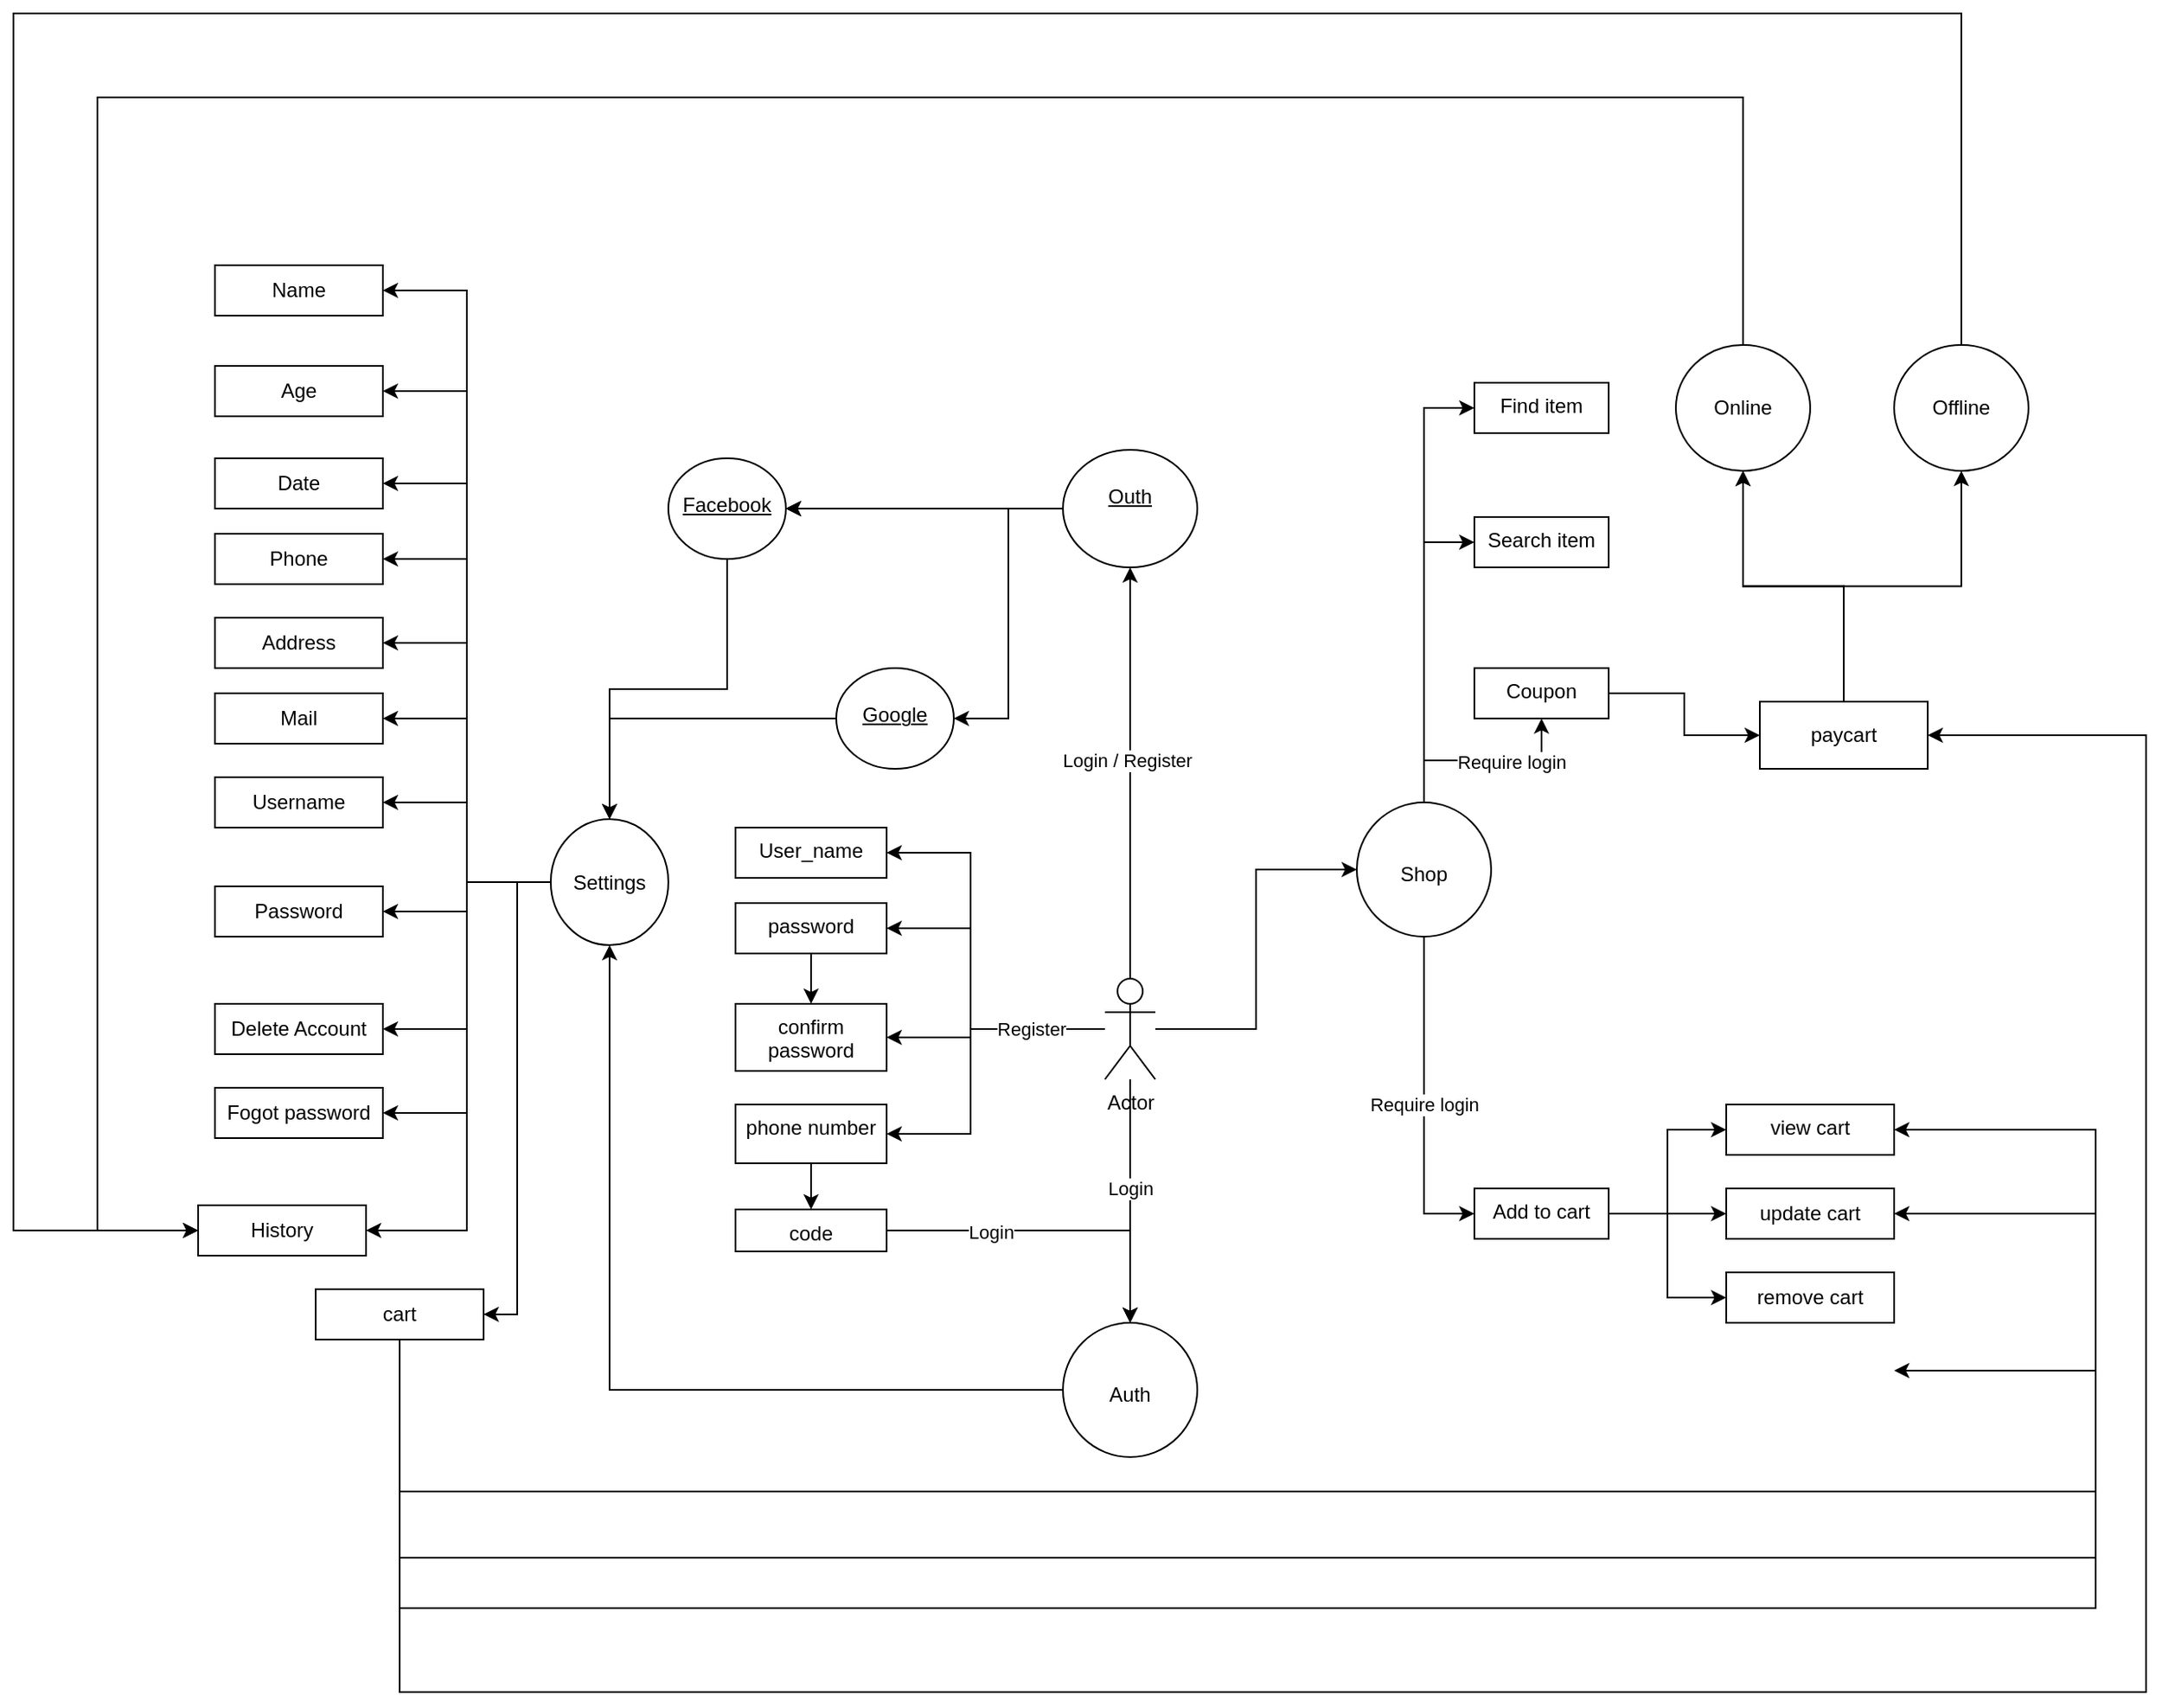<mxfile version="22.0.4" type="github">
  <diagram name="Page-1" id="a7904f86-f2b4-8e86-fa97-74104820619b">
    <mxGraphModel dx="1969" dy="1309" grid="1" gridSize="10" guides="1" tooltips="1" connect="1" arrows="1" fold="1" page="1" pageScale="1" pageWidth="1100" pageHeight="850" background="none" math="0" shadow="0">
      <root>
        <mxCell id="0" />
        <mxCell id="1" parent="0" />
        <mxCell id="LfVO2MUX2bvUjFJGlF8E-5" value="" style="edgeStyle=orthogonalEdgeStyle;rounded=0;orthogonalLoop=1;jettySize=auto;html=1;" parent="1" source="LfVO2MUX2bvUjFJGlF8E-2" target="LfVO2MUX2bvUjFJGlF8E-4" edge="1">
          <mxGeometry relative="1" as="geometry">
            <Array as="points">
              <mxPoint x="505" y="690" />
              <mxPoint x="505" y="690" />
            </Array>
          </mxGeometry>
        </mxCell>
        <mxCell id="HKZq3aPh20wgz_vlOcmp-16" value="Login" style="edgeLabel;html=1;align=center;verticalAlign=middle;resizable=0;points=[];" vertex="1" connectable="0" parent="LfVO2MUX2bvUjFJGlF8E-5">
          <mxGeometry x="-0.119" y="-1" relative="1" as="geometry">
            <mxPoint x="1" y="1" as="offset" />
          </mxGeometry>
        </mxCell>
        <mxCell id="LfVO2MUX2bvUjFJGlF8E-7" value="" style="edgeStyle=orthogonalEdgeStyle;rounded=0;orthogonalLoop=1;jettySize=auto;html=1;" parent="1" source="LfVO2MUX2bvUjFJGlF8E-2" target="LfVO2MUX2bvUjFJGlF8E-6" edge="1">
          <mxGeometry relative="1" as="geometry">
            <Array as="points">
              <mxPoint x="505" y="360" />
              <mxPoint x="505" y="360" />
            </Array>
          </mxGeometry>
        </mxCell>
        <mxCell id="HKZq3aPh20wgz_vlOcmp-15" value="Login / Register" style="edgeLabel;html=1;align=center;verticalAlign=middle;resizable=0;points=[];" vertex="1" connectable="0" parent="LfVO2MUX2bvUjFJGlF8E-7">
          <mxGeometry x="0.065" y="2" relative="1" as="geometry">
            <mxPoint as="offset" />
          </mxGeometry>
        </mxCell>
        <mxCell id="HKZq3aPh20wgz_vlOcmp-6" style="edgeStyle=orthogonalEdgeStyle;rounded=0;orthogonalLoop=1;jettySize=auto;html=1;entryX=0;entryY=0.5;entryDx=0;entryDy=0;" edge="1" parent="1" source="LfVO2MUX2bvUjFJGlF8E-2" target="LfVO2MUX2bvUjFJGlF8E-50">
          <mxGeometry relative="1" as="geometry" />
        </mxCell>
        <mxCell id="HKZq3aPh20wgz_vlOcmp-22" value="" style="edgeStyle=orthogonalEdgeStyle;rounded=0;orthogonalLoop=1;jettySize=auto;html=1;entryX=1;entryY=0.5;entryDx=0;entryDy=0;" edge="1" parent="1" source="LfVO2MUX2bvUjFJGlF8E-2" target="HKZq3aPh20wgz_vlOcmp-21">
          <mxGeometry relative="1" as="geometry">
            <Array as="points">
              <mxPoint x="410" y="575" />
              <mxPoint x="410" y="470" />
            </Array>
          </mxGeometry>
        </mxCell>
        <mxCell id="HKZq3aPh20wgz_vlOcmp-27" style="edgeStyle=orthogonalEdgeStyle;rounded=0;orthogonalLoop=1;jettySize=auto;html=1;entryX=1;entryY=0.5;entryDx=0;entryDy=0;" edge="1" parent="1" source="LfVO2MUX2bvUjFJGlF8E-2" target="HKZq3aPh20wgz_vlOcmp-23">
          <mxGeometry relative="1" as="geometry">
            <Array as="points">
              <mxPoint x="410" y="575" />
              <mxPoint x="410" y="515" />
            </Array>
          </mxGeometry>
        </mxCell>
        <mxCell id="HKZq3aPh20wgz_vlOcmp-28" style="edgeStyle=orthogonalEdgeStyle;rounded=0;orthogonalLoop=1;jettySize=auto;html=1;entryX=1;entryY=0.5;entryDx=0;entryDy=0;" edge="1" parent="1" source="LfVO2MUX2bvUjFJGlF8E-2" target="HKZq3aPh20wgz_vlOcmp-24">
          <mxGeometry relative="1" as="geometry">
            <Array as="points">
              <mxPoint x="410" y="575" />
              <mxPoint x="410" y="580" />
            </Array>
          </mxGeometry>
        </mxCell>
        <mxCell id="HKZq3aPh20wgz_vlOcmp-29" style="edgeStyle=orthogonalEdgeStyle;rounded=0;orthogonalLoop=1;jettySize=auto;html=1;entryX=1;entryY=0.5;entryDx=0;entryDy=0;" edge="1" parent="1" source="LfVO2MUX2bvUjFJGlF8E-2" target="HKZq3aPh20wgz_vlOcmp-25">
          <mxGeometry relative="1" as="geometry">
            <Array as="points">
              <mxPoint x="410" y="575" />
              <mxPoint x="410" y="637" />
            </Array>
          </mxGeometry>
        </mxCell>
        <mxCell id="HKZq3aPh20wgz_vlOcmp-31" value="Register" style="edgeLabel;html=1;align=center;verticalAlign=middle;resizable=0;points=[];" vertex="1" connectable="0" parent="HKZq3aPh20wgz_vlOcmp-29">
          <mxGeometry x="-0.685" y="-2" relative="1" as="geometry">
            <mxPoint x="-14" y="2" as="offset" />
          </mxGeometry>
        </mxCell>
        <mxCell id="LfVO2MUX2bvUjFJGlF8E-2" value="Actor" style="shape=umlActor;verticalLabelPosition=bottom;verticalAlign=top;html=1;outlineConnect=0;" parent="1" vertex="1">
          <mxGeometry x="490" y="545" width="30" height="60" as="geometry" />
        </mxCell>
        <mxCell id="LfVO2MUX2bvUjFJGlF8E-14" style="edgeStyle=orthogonalEdgeStyle;rounded=0;orthogonalLoop=1;jettySize=auto;html=1;entryX=0.5;entryY=1;entryDx=0;entryDy=0;" parent="1" source="LfVO2MUX2bvUjFJGlF8E-4" target="LfVO2MUX2bvUjFJGlF8E-12" edge="1">
          <mxGeometry relative="1" as="geometry" />
        </mxCell>
        <object label="&lt;br&gt;&lt;br&gt;Auth" Auth="Auth" id="LfVO2MUX2bvUjFJGlF8E-4">
          <mxCell style="ellipse;whiteSpace=wrap;verticalAlign=top;html=1;" parent="1" vertex="1">
            <mxGeometry x="465" y="750" width="80" height="80" as="geometry" />
          </mxCell>
        </object>
        <mxCell id="LfVO2MUX2bvUjFJGlF8E-39" value="" style="edgeStyle=orthogonalEdgeStyle;rounded=0;orthogonalLoop=1;jettySize=auto;html=1;" parent="1" source="LfVO2MUX2bvUjFJGlF8E-6" target="LfVO2MUX2bvUjFJGlF8E-38" edge="1">
          <mxGeometry relative="1" as="geometry" />
        </mxCell>
        <mxCell id="LfVO2MUX2bvUjFJGlF8E-41" value="" style="edgeStyle=orthogonalEdgeStyle;rounded=0;orthogonalLoop=1;jettySize=auto;html=1;" parent="1" source="LfVO2MUX2bvUjFJGlF8E-6" target="LfVO2MUX2bvUjFJGlF8E-38" edge="1">
          <mxGeometry relative="1" as="geometry" />
        </mxCell>
        <mxCell id="LfVO2MUX2bvUjFJGlF8E-42" value="" style="edgeStyle=orthogonalEdgeStyle;rounded=0;orthogonalLoop=1;jettySize=auto;html=1;" parent="1" source="LfVO2MUX2bvUjFJGlF8E-6" target="LfVO2MUX2bvUjFJGlF8E-38" edge="1">
          <mxGeometry relative="1" as="geometry" />
        </mxCell>
        <mxCell id="LfVO2MUX2bvUjFJGlF8E-43" style="edgeStyle=orthogonalEdgeStyle;rounded=0;orthogonalLoop=1;jettySize=auto;html=1;entryX=1;entryY=0.5;entryDx=0;entryDy=0;" parent="1" source="LfVO2MUX2bvUjFJGlF8E-6" target="LfVO2MUX2bvUjFJGlF8E-44" edge="1">
          <mxGeometry relative="1" as="geometry">
            <mxPoint x="420" y="380" as="targetPoint" />
          </mxGeometry>
        </mxCell>
        <object label="&lt;br&gt;Outh&lt;br&gt;" Outh="Outh" id="LfVO2MUX2bvUjFJGlF8E-6">
          <mxCell style="ellipse;whiteSpace=wrap;html=1;verticalAlign=top;fontStyle=4" parent="1" vertex="1">
            <mxGeometry x="465" y="230" width="80" height="70" as="geometry" />
          </mxCell>
        </object>
        <mxCell id="LfVO2MUX2bvUjFJGlF8E-16" value="" style="edgeStyle=orthogonalEdgeStyle;rounded=0;orthogonalLoop=1;jettySize=auto;html=1;entryX=1;entryY=0.5;entryDx=0;entryDy=0;" parent="1" source="LfVO2MUX2bvUjFJGlF8E-12" target="LfVO2MUX2bvUjFJGlF8E-15" edge="1">
          <mxGeometry relative="1" as="geometry" />
        </mxCell>
        <mxCell id="LfVO2MUX2bvUjFJGlF8E-20" style="edgeStyle=orthogonalEdgeStyle;rounded=0;orthogonalLoop=1;jettySize=auto;html=1;entryX=1;entryY=0.5;entryDx=0;entryDy=0;" parent="1" source="LfVO2MUX2bvUjFJGlF8E-12" target="LfVO2MUX2bvUjFJGlF8E-21" edge="1">
          <mxGeometry relative="1" as="geometry">
            <mxPoint x="110" y="400" as="targetPoint" />
          </mxGeometry>
        </mxCell>
        <mxCell id="LfVO2MUX2bvUjFJGlF8E-25" style="edgeStyle=orthogonalEdgeStyle;rounded=0;orthogonalLoop=1;jettySize=auto;html=1;entryX=1;entryY=0.5;entryDx=0;entryDy=0;" parent="1" source="LfVO2MUX2bvUjFJGlF8E-12" target="LfVO2MUX2bvUjFJGlF8E-22" edge="1">
          <mxGeometry relative="1" as="geometry" />
        </mxCell>
        <mxCell id="LfVO2MUX2bvUjFJGlF8E-26" style="edgeStyle=orthogonalEdgeStyle;rounded=0;orthogonalLoop=1;jettySize=auto;html=1;entryX=1;entryY=0.5;entryDx=0;entryDy=0;" parent="1" source="LfVO2MUX2bvUjFJGlF8E-12" target="LfVO2MUX2bvUjFJGlF8E-23" edge="1">
          <mxGeometry relative="1" as="geometry" />
        </mxCell>
        <mxCell id="LfVO2MUX2bvUjFJGlF8E-29" style="edgeStyle=orthogonalEdgeStyle;rounded=0;orthogonalLoop=1;jettySize=auto;html=1;entryX=1;entryY=0.5;entryDx=0;entryDy=0;" parent="1" source="LfVO2MUX2bvUjFJGlF8E-12" target="LfVO2MUX2bvUjFJGlF8E-27" edge="1">
          <mxGeometry relative="1" as="geometry" />
        </mxCell>
        <mxCell id="LfVO2MUX2bvUjFJGlF8E-30" style="edgeStyle=orthogonalEdgeStyle;rounded=0;orthogonalLoop=1;jettySize=auto;html=1;entryX=1;entryY=0.5;entryDx=0;entryDy=0;" parent="1" source="LfVO2MUX2bvUjFJGlF8E-12" target="LfVO2MUX2bvUjFJGlF8E-24" edge="1">
          <mxGeometry relative="1" as="geometry" />
        </mxCell>
        <mxCell id="LfVO2MUX2bvUjFJGlF8E-33" style="edgeStyle=orthogonalEdgeStyle;rounded=0;orthogonalLoop=1;jettySize=auto;html=1;entryX=1;entryY=0.5;entryDx=0;entryDy=0;" parent="1" source="LfVO2MUX2bvUjFJGlF8E-12" target="LfVO2MUX2bvUjFJGlF8E-31" edge="1">
          <mxGeometry relative="1" as="geometry" />
        </mxCell>
        <mxCell id="LfVO2MUX2bvUjFJGlF8E-34" style="edgeStyle=orthogonalEdgeStyle;rounded=0;orthogonalLoop=1;jettySize=auto;html=1;entryX=1;entryY=0.5;entryDx=0;entryDy=0;" parent="1" source="LfVO2MUX2bvUjFJGlF8E-12" target="LfVO2MUX2bvUjFJGlF8E-32" edge="1">
          <mxGeometry relative="1" as="geometry" />
        </mxCell>
        <mxCell id="LfVO2MUX2bvUjFJGlF8E-60" style="edgeStyle=orthogonalEdgeStyle;rounded=0;orthogonalLoop=1;jettySize=auto;html=1;entryX=1;entryY=0.5;entryDx=0;entryDy=0;" parent="1" source="LfVO2MUX2bvUjFJGlF8E-12" target="LfVO2MUX2bvUjFJGlF8E-47" edge="1">
          <mxGeometry relative="1" as="geometry" />
        </mxCell>
        <mxCell id="LfVO2MUX2bvUjFJGlF8E-61" style="edgeStyle=orthogonalEdgeStyle;rounded=0;orthogonalLoop=1;jettySize=auto;html=1;entryX=1;entryY=0.5;entryDx=0;entryDy=0;" parent="1" source="LfVO2MUX2bvUjFJGlF8E-12" target="LfVO2MUX2bvUjFJGlF8E-59" edge="1">
          <mxGeometry relative="1" as="geometry" />
        </mxCell>
        <mxCell id="LfVO2MUX2bvUjFJGlF8E-71" style="edgeStyle=orthogonalEdgeStyle;rounded=0;orthogonalLoop=1;jettySize=auto;html=1;entryX=1;entryY=0.5;entryDx=0;entryDy=0;" parent="1" source="LfVO2MUX2bvUjFJGlF8E-12" target="LfVO2MUX2bvUjFJGlF8E-70" edge="1">
          <mxGeometry relative="1" as="geometry" />
        </mxCell>
        <mxCell id="LfVO2MUX2bvUjFJGlF8E-90" style="edgeStyle=orthogonalEdgeStyle;rounded=0;orthogonalLoop=1;jettySize=auto;html=1;entryX=1;entryY=0.5;entryDx=0;entryDy=0;" parent="1" source="LfVO2MUX2bvUjFJGlF8E-12" target="LfVO2MUX2bvUjFJGlF8E-89" edge="1">
          <mxGeometry relative="1" as="geometry">
            <Array as="points">
              <mxPoint x="110" y="488" />
              <mxPoint x="110" y="695" />
            </Array>
          </mxGeometry>
        </mxCell>
        <mxCell id="LfVO2MUX2bvUjFJGlF8E-12" value="Settings&lt;br&gt;" style="ellipse;whiteSpace=wrap;html=1;" parent="1" vertex="1">
          <mxGeometry x="160" y="450" width="70" height="75" as="geometry" />
        </mxCell>
        <mxCell id="LfVO2MUX2bvUjFJGlF8E-15" value="Name&lt;br&gt;" style="whiteSpace=wrap;html=1;" parent="1" vertex="1">
          <mxGeometry x="-40" y="120" width="100" height="30" as="geometry" />
        </mxCell>
        <mxCell id="LfVO2MUX2bvUjFJGlF8E-21" value="Age" style="whiteSpace=wrap;html=1;" parent="1" vertex="1">
          <mxGeometry x="-40" y="180" width="100" height="30" as="geometry" />
        </mxCell>
        <mxCell id="LfVO2MUX2bvUjFJGlF8E-22" value="Date" style="whiteSpace=wrap;html=1;" parent="1" vertex="1">
          <mxGeometry x="-40" y="235" width="100" height="30" as="geometry" />
        </mxCell>
        <mxCell id="LfVO2MUX2bvUjFJGlF8E-23" value="Phone" style="whiteSpace=wrap;html=1;" parent="1" vertex="1">
          <mxGeometry x="-40" y="280" width="100" height="30" as="geometry" />
        </mxCell>
        <mxCell id="LfVO2MUX2bvUjFJGlF8E-24" value="Address" style="whiteSpace=wrap;html=1;" parent="1" vertex="1">
          <mxGeometry x="-40" y="330" width="100" height="30" as="geometry" />
        </mxCell>
        <mxCell id="LfVO2MUX2bvUjFJGlF8E-27" value="Mail" style="whiteSpace=wrap;html=1;" parent="1" vertex="1">
          <mxGeometry x="-40" y="375" width="100" height="30" as="geometry" />
        </mxCell>
        <mxCell id="LfVO2MUX2bvUjFJGlF8E-31" value="Username" style="whiteSpace=wrap;html=1;" parent="1" vertex="1">
          <mxGeometry x="-40" y="425" width="100" height="30" as="geometry" />
        </mxCell>
        <mxCell id="LfVO2MUX2bvUjFJGlF8E-32" value="Password" style="whiteSpace=wrap;html=1;" parent="1" vertex="1">
          <mxGeometry x="-40" y="490" width="100" height="30" as="geometry" />
        </mxCell>
        <mxCell id="LfVO2MUX2bvUjFJGlF8E-45" style="edgeStyle=orthogonalEdgeStyle;rounded=0;orthogonalLoop=1;jettySize=auto;html=1;entryX=0.5;entryY=0;entryDx=0;entryDy=0;" parent="1" source="LfVO2MUX2bvUjFJGlF8E-38" target="LfVO2MUX2bvUjFJGlF8E-12" edge="1">
          <mxGeometry relative="1" as="geometry" />
        </mxCell>
        <mxCell id="LfVO2MUX2bvUjFJGlF8E-38" value="&lt;div style=&quot;&quot;&gt;&lt;br&gt;&lt;/div&gt;&lt;div style=&quot;&quot;&gt;&lt;span style=&quot;background-color: initial;&quot;&gt;Facebook&lt;/span&gt;&lt;br&gt;&lt;/div&gt;&lt;div style=&quot;&quot;&gt;&lt;br&gt;&lt;/div&gt;" style="ellipse;whiteSpace=wrap;html=1;verticalAlign=top;fontStyle=4;align=center;" parent="1" vertex="1">
          <mxGeometry x="230" y="235" width="70" height="60" as="geometry" />
        </mxCell>
        <mxCell id="LfVO2MUX2bvUjFJGlF8E-46" style="edgeStyle=orthogonalEdgeStyle;rounded=0;orthogonalLoop=1;jettySize=auto;html=1;entryX=0.5;entryY=0;entryDx=0;entryDy=0;" parent="1" source="LfVO2MUX2bvUjFJGlF8E-44" target="LfVO2MUX2bvUjFJGlF8E-12" edge="1">
          <mxGeometry relative="1" as="geometry" />
        </mxCell>
        <mxCell id="LfVO2MUX2bvUjFJGlF8E-44" value="&lt;div style=&quot;&quot;&gt;&lt;br&gt;&lt;/div&gt;&lt;div style=&quot;&quot;&gt;Google&lt;/div&gt;" style="ellipse;whiteSpace=wrap;html=1;verticalAlign=top;fontStyle=4;align=center;" parent="1" vertex="1">
          <mxGeometry x="330" y="360" width="70" height="60" as="geometry" />
        </mxCell>
        <mxCell id="LfVO2MUX2bvUjFJGlF8E-47" value="Delete Account" style="whiteSpace=wrap;html=1;" parent="1" vertex="1">
          <mxGeometry x="-40" y="560" width="100" height="30" as="geometry" />
        </mxCell>
        <mxCell id="LfVO2MUX2bvUjFJGlF8E-49" value="update cart" style="whiteSpace=wrap;html=1;" parent="1" vertex="1">
          <mxGeometry x="860" y="670" width="100" height="30" as="geometry" />
        </mxCell>
        <mxCell id="LfVO2MUX2bvUjFJGlF8E-53" value="" style="edgeStyle=orthogonalEdgeStyle;rounded=0;orthogonalLoop=1;jettySize=auto;html=1;entryX=0;entryY=0.5;entryDx=0;entryDy=0;" parent="1" source="LfVO2MUX2bvUjFJGlF8E-50" target="LfVO2MUX2bvUjFJGlF8E-52" edge="1">
          <mxGeometry relative="1" as="geometry" />
        </mxCell>
        <mxCell id="LfVO2MUX2bvUjFJGlF8E-57" style="edgeStyle=orthogonalEdgeStyle;rounded=0;orthogonalLoop=1;jettySize=auto;html=1;entryX=0;entryY=0.5;entryDx=0;entryDy=0;" parent="1" source="LfVO2MUX2bvUjFJGlF8E-50" target="LfVO2MUX2bvUjFJGlF8E-54" edge="1">
          <mxGeometry relative="1" as="geometry" />
        </mxCell>
        <mxCell id="LfVO2MUX2bvUjFJGlF8E-58" style="edgeStyle=orthogonalEdgeStyle;rounded=0;orthogonalLoop=1;jettySize=auto;html=1;entryX=0;entryY=0.5;entryDx=0;entryDy=0;" parent="1" source="LfVO2MUX2bvUjFJGlF8E-50" target="LfVO2MUX2bvUjFJGlF8E-55" edge="1">
          <mxGeometry relative="1" as="geometry" />
        </mxCell>
        <mxCell id="HKZq3aPh20wgz_vlOcmp-10" value="Require login&lt;br&gt;" style="edgeLabel;html=1;align=center;verticalAlign=middle;resizable=0;points=[];" vertex="1" connectable="0" parent="LfVO2MUX2bvUjFJGlF8E-58">
          <mxGeometry x="-0.229" relative="1" as="geometry">
            <mxPoint y="25" as="offset" />
          </mxGeometry>
        </mxCell>
        <mxCell id="HKZq3aPh20wgz_vlOcmp-11" style="edgeStyle=orthogonalEdgeStyle;rounded=0;orthogonalLoop=1;jettySize=auto;html=1;entryX=0.5;entryY=1;entryDx=0;entryDy=0;" edge="1" parent="1" source="LfVO2MUX2bvUjFJGlF8E-50" target="HKZq3aPh20wgz_vlOcmp-12">
          <mxGeometry relative="1" as="geometry">
            <mxPoint x="740" y="400" as="targetPoint" />
          </mxGeometry>
        </mxCell>
        <mxCell id="HKZq3aPh20wgz_vlOcmp-13" value="Require login" style="edgeLabel;html=1;align=center;verticalAlign=middle;resizable=0;points=[];" vertex="1" connectable="0" parent="HKZq3aPh20wgz_vlOcmp-11">
          <mxGeometry x="0.273" y="-1" relative="1" as="geometry">
            <mxPoint as="offset" />
          </mxGeometry>
        </mxCell>
        <mxCell id="LfVO2MUX2bvUjFJGlF8E-50" value="&lt;br&gt;&lt;br&gt;Shop" style="ellipse;whiteSpace=wrap;html=1;verticalAlign=top;" parent="1" vertex="1">
          <mxGeometry x="640" y="440" width="80" height="80" as="geometry" />
        </mxCell>
        <mxCell id="LfVO2MUX2bvUjFJGlF8E-52" value="Find item" style="whiteSpace=wrap;html=1;verticalAlign=top;" parent="1" vertex="1">
          <mxGeometry x="710" y="190" width="80" height="30" as="geometry" />
        </mxCell>
        <mxCell id="LfVO2MUX2bvUjFJGlF8E-54" value="Search item" style="whiteSpace=wrap;html=1;verticalAlign=top;" parent="1" vertex="1">
          <mxGeometry x="710" y="270" width="80" height="30" as="geometry" />
        </mxCell>
        <mxCell id="LfVO2MUX2bvUjFJGlF8E-86" style="edgeStyle=orthogonalEdgeStyle;rounded=0;orthogonalLoop=1;jettySize=auto;html=1;entryX=0;entryY=0.5;entryDx=0;entryDy=0;" parent="1" source="LfVO2MUX2bvUjFJGlF8E-55" target="LfVO2MUX2bvUjFJGlF8E-49" edge="1">
          <mxGeometry relative="1" as="geometry" />
        </mxCell>
        <mxCell id="LfVO2MUX2bvUjFJGlF8E-87" style="edgeStyle=orthogonalEdgeStyle;rounded=0;orthogonalLoop=1;jettySize=auto;html=1;entryX=0;entryY=0.5;entryDx=0;entryDy=0;" parent="1" source="LfVO2MUX2bvUjFJGlF8E-55" target="LfVO2MUX2bvUjFJGlF8E-65" edge="1">
          <mxGeometry relative="1" as="geometry" />
        </mxCell>
        <mxCell id="LfVO2MUX2bvUjFJGlF8E-88" style="edgeStyle=orthogonalEdgeStyle;rounded=0;orthogonalLoop=1;jettySize=auto;html=1;entryX=0;entryY=0.5;entryDx=0;entryDy=0;" parent="1" source="LfVO2MUX2bvUjFJGlF8E-55" target="LfVO2MUX2bvUjFJGlF8E-63" edge="1">
          <mxGeometry relative="1" as="geometry" />
        </mxCell>
        <mxCell id="LfVO2MUX2bvUjFJGlF8E-55" value="Add to cart" style="whiteSpace=wrap;html=1;verticalAlign=top;" parent="1" vertex="1">
          <mxGeometry x="710" y="670" width="80" height="30" as="geometry" />
        </mxCell>
        <mxCell id="LfVO2MUX2bvUjFJGlF8E-59" value="Fogot password" style="whiteSpace=wrap;html=1;" parent="1" vertex="1">
          <mxGeometry x="-40" y="610" width="100" height="30" as="geometry" />
        </mxCell>
        <mxCell id="LfVO2MUX2bvUjFJGlF8E-63" value="view cart" style="whiteSpace=wrap;html=1;verticalAlign=top;" parent="1" vertex="1">
          <mxGeometry x="860" y="620" width="100" height="30" as="geometry" />
        </mxCell>
        <mxCell id="LfVO2MUX2bvUjFJGlF8E-65" value="remove cart" style="whiteSpace=wrap;html=1;" parent="1" vertex="1">
          <mxGeometry x="860" y="720" width="100" height="30" as="geometry" />
        </mxCell>
        <mxCell id="LfVO2MUX2bvUjFJGlF8E-78" value="" style="edgeStyle=orthogonalEdgeStyle;rounded=0;orthogonalLoop=1;jettySize=auto;html=1;" parent="1" source="LfVO2MUX2bvUjFJGlF8E-66" target="LfVO2MUX2bvUjFJGlF8E-77" edge="1">
          <mxGeometry relative="1" as="geometry" />
        </mxCell>
        <mxCell id="LfVO2MUX2bvUjFJGlF8E-80" value="" style="edgeStyle=orthogonalEdgeStyle;rounded=0;orthogonalLoop=1;jettySize=auto;html=1;" parent="1" source="LfVO2MUX2bvUjFJGlF8E-66" target="LfVO2MUX2bvUjFJGlF8E-77" edge="1">
          <mxGeometry relative="1" as="geometry" />
        </mxCell>
        <mxCell id="LfVO2MUX2bvUjFJGlF8E-83" style="edgeStyle=orthogonalEdgeStyle;rounded=0;orthogonalLoop=1;jettySize=auto;html=1;entryX=0.5;entryY=1;entryDx=0;entryDy=0;" parent="1" source="LfVO2MUX2bvUjFJGlF8E-66" target="LfVO2MUX2bvUjFJGlF8E-82" edge="1">
          <mxGeometry relative="1" as="geometry" />
        </mxCell>
        <mxCell id="LfVO2MUX2bvUjFJGlF8E-66" value="paycart" style="whiteSpace=wrap;html=1;" parent="1" vertex="1">
          <mxGeometry x="880" y="380" width="100" height="40" as="geometry" />
        </mxCell>
        <mxCell id="LfVO2MUX2bvUjFJGlF8E-74" style="edgeStyle=orthogonalEdgeStyle;rounded=0;orthogonalLoop=1;jettySize=auto;html=1;entryX=1;entryY=0.5;entryDx=0;entryDy=0;" parent="1" source="LfVO2MUX2bvUjFJGlF8E-70" target="LfVO2MUX2bvUjFJGlF8E-49" edge="1">
          <mxGeometry relative="1" as="geometry">
            <Array as="points">
              <mxPoint x="70" y="890" />
              <mxPoint x="1080" y="890" />
              <mxPoint x="1080" y="685" />
            </Array>
          </mxGeometry>
        </mxCell>
        <mxCell id="LfVO2MUX2bvUjFJGlF8E-75" style="edgeStyle=orthogonalEdgeStyle;rounded=0;orthogonalLoop=1;jettySize=auto;html=1;entryX=1;entryY=0.25;entryDx=0;entryDy=0;" parent="1" edge="1">
          <mxGeometry relative="1" as="geometry">
            <Array as="points">
              <mxPoint x="70" y="850.46" />
              <mxPoint x="1080" y="850.46" />
              <mxPoint x="1080" y="778.46" />
              <mxPoint x="960" y="778.46" />
            </Array>
            <mxPoint x="69.957" y="810.5" as="sourcePoint" />
            <mxPoint x="960" y="778" as="targetPoint" />
          </mxGeometry>
        </mxCell>
        <mxCell id="LfVO2MUX2bvUjFJGlF8E-85" style="edgeStyle=orthogonalEdgeStyle;rounded=0;orthogonalLoop=1;jettySize=auto;html=1;entryX=1;entryY=0.5;entryDx=0;entryDy=0;" parent="1" source="LfVO2MUX2bvUjFJGlF8E-70" target="LfVO2MUX2bvUjFJGlF8E-66" edge="1">
          <mxGeometry relative="1" as="geometry">
            <Array as="points">
              <mxPoint x="70" y="970" />
              <mxPoint x="1110" y="970" />
              <mxPoint x="1110" y="400" />
            </Array>
          </mxGeometry>
        </mxCell>
        <mxCell id="HKZq3aPh20wgz_vlOcmp-9" style="edgeStyle=orthogonalEdgeStyle;rounded=0;orthogonalLoop=1;jettySize=auto;html=1;entryX=1;entryY=0.5;entryDx=0;entryDy=0;" edge="1" parent="1" source="LfVO2MUX2bvUjFJGlF8E-70" target="LfVO2MUX2bvUjFJGlF8E-63">
          <mxGeometry relative="1" as="geometry">
            <Array as="points">
              <mxPoint x="70" y="920" />
              <mxPoint x="1080" y="920" />
              <mxPoint x="1080" y="635" />
            </Array>
          </mxGeometry>
        </mxCell>
        <mxCell id="LfVO2MUX2bvUjFJGlF8E-70" value="cart" style="whiteSpace=wrap;html=1;" parent="1" vertex="1">
          <mxGeometry x="20" y="730" width="100" height="30" as="geometry" />
        </mxCell>
        <mxCell id="LfVO2MUX2bvUjFJGlF8E-91" style="edgeStyle=orthogonalEdgeStyle;rounded=0;orthogonalLoop=1;jettySize=auto;html=1;entryX=0;entryY=0.5;entryDx=0;entryDy=0;" parent="1" source="LfVO2MUX2bvUjFJGlF8E-77" target="LfVO2MUX2bvUjFJGlF8E-89" edge="1">
          <mxGeometry relative="1" as="geometry">
            <Array as="points">
              <mxPoint x="870" y="20" />
              <mxPoint x="-110" y="20" />
              <mxPoint x="-110" y="695" />
            </Array>
          </mxGeometry>
        </mxCell>
        <mxCell id="LfVO2MUX2bvUjFJGlF8E-77" value="Online" style="ellipse;whiteSpace=wrap;html=1;" parent="1" vertex="1">
          <mxGeometry x="830" y="167.5" width="80" height="75" as="geometry" />
        </mxCell>
        <mxCell id="LfVO2MUX2bvUjFJGlF8E-92" style="edgeStyle=orthogonalEdgeStyle;rounded=0;orthogonalLoop=1;jettySize=auto;html=1;entryX=0;entryY=0.5;entryDx=0;entryDy=0;" parent="1" source="LfVO2MUX2bvUjFJGlF8E-82" target="LfVO2MUX2bvUjFJGlF8E-89" edge="1">
          <mxGeometry relative="1" as="geometry">
            <Array as="points">
              <mxPoint x="1000" y="-30" />
              <mxPoint x="-160" y="-30" />
              <mxPoint x="-160" y="695" />
            </Array>
          </mxGeometry>
        </mxCell>
        <mxCell id="LfVO2MUX2bvUjFJGlF8E-82" value="Offline" style="ellipse;whiteSpace=wrap;html=1;" parent="1" vertex="1">
          <mxGeometry x="960" y="167.5" width="80" height="75" as="geometry" />
        </mxCell>
        <mxCell id="LfVO2MUX2bvUjFJGlF8E-89" value="History" style="whiteSpace=wrap;html=1;" parent="1" vertex="1">
          <mxGeometry x="-50" y="680" width="100" height="30" as="geometry" />
        </mxCell>
        <mxCell id="HKZq3aPh20wgz_vlOcmp-14" style="edgeStyle=orthogonalEdgeStyle;rounded=0;orthogonalLoop=1;jettySize=auto;html=1;entryX=0;entryY=0.5;entryDx=0;entryDy=0;" edge="1" parent="1" source="HKZq3aPh20wgz_vlOcmp-12" target="LfVO2MUX2bvUjFJGlF8E-66">
          <mxGeometry relative="1" as="geometry" />
        </mxCell>
        <mxCell id="HKZq3aPh20wgz_vlOcmp-12" value="Coupon&lt;br&gt;" style="whiteSpace=wrap;html=1;verticalAlign=top;" vertex="1" parent="1">
          <mxGeometry x="710" y="360" width="80" height="30" as="geometry" />
        </mxCell>
        <mxCell id="HKZq3aPh20wgz_vlOcmp-21" value="User_name" style="whiteSpace=wrap;html=1;verticalAlign=top;" vertex="1" parent="1">
          <mxGeometry x="270" y="455" width="90" height="30" as="geometry" />
        </mxCell>
        <mxCell id="HKZq3aPh20wgz_vlOcmp-38" style="edgeStyle=orthogonalEdgeStyle;rounded=0;orthogonalLoop=1;jettySize=auto;html=1;entryX=0.5;entryY=0;entryDx=0;entryDy=0;" edge="1" parent="1" source="HKZq3aPh20wgz_vlOcmp-23" target="HKZq3aPh20wgz_vlOcmp-24">
          <mxGeometry relative="1" as="geometry" />
        </mxCell>
        <mxCell id="HKZq3aPh20wgz_vlOcmp-23" value="password" style="whiteSpace=wrap;html=1;verticalAlign=top;" vertex="1" parent="1">
          <mxGeometry x="270" y="500" width="90" height="30" as="geometry" />
        </mxCell>
        <mxCell id="HKZq3aPh20wgz_vlOcmp-24" value="confirm password" style="whiteSpace=wrap;html=1;verticalAlign=top;" vertex="1" parent="1">
          <mxGeometry x="270" y="560" width="90" height="40" as="geometry" />
        </mxCell>
        <mxCell id="HKZq3aPh20wgz_vlOcmp-32" style="edgeStyle=orthogonalEdgeStyle;rounded=0;orthogonalLoop=1;jettySize=auto;html=1;" edge="1" parent="1" source="HKZq3aPh20wgz_vlOcmp-25" target="HKZq3aPh20wgz_vlOcmp-26">
          <mxGeometry relative="1" as="geometry" />
        </mxCell>
        <mxCell id="HKZq3aPh20wgz_vlOcmp-25" value="phone number&lt;br&gt;" style="whiteSpace=wrap;html=1;verticalAlign=top;" vertex="1" parent="1">
          <mxGeometry x="270" y="620" width="90" height="35" as="geometry" />
        </mxCell>
        <mxCell id="HKZq3aPh20wgz_vlOcmp-34" style="edgeStyle=orthogonalEdgeStyle;rounded=0;orthogonalLoop=1;jettySize=auto;html=1;entryX=0.5;entryY=0;entryDx=0;entryDy=0;exitX=1;exitY=0.5;exitDx=0;exitDy=0;" edge="1" parent="1" source="HKZq3aPh20wgz_vlOcmp-26" target="LfVO2MUX2bvUjFJGlF8E-4">
          <mxGeometry relative="1" as="geometry">
            <Array as="points">
              <mxPoint x="505" y="695" />
            </Array>
          </mxGeometry>
        </mxCell>
        <mxCell id="HKZq3aPh20wgz_vlOcmp-39" value="Login" style="edgeLabel;html=1;align=center;verticalAlign=middle;resizable=0;points=[];" vertex="1" connectable="0" parent="HKZq3aPh20wgz_vlOcmp-34">
          <mxGeometry x="-0.387" y="-1" relative="1" as="geometry">
            <mxPoint as="offset" />
          </mxGeometry>
        </mxCell>
        <mxCell id="HKZq3aPh20wgz_vlOcmp-26" value="code" style="whiteSpace=wrap;html=1;verticalAlign=top;" vertex="1" parent="1">
          <mxGeometry x="270" y="682.5" width="90" height="25" as="geometry" />
        </mxCell>
      </root>
    </mxGraphModel>
  </diagram>
</mxfile>
